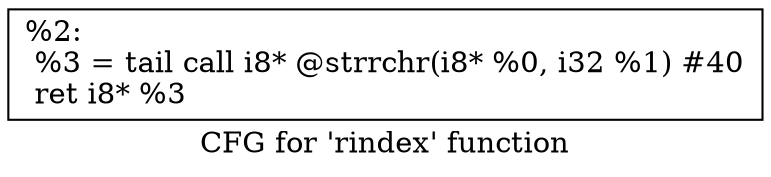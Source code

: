 digraph "CFG for 'rindex' function" {
	label="CFG for 'rindex' function";

	Node0x1c1c630 [shape=record,label="{%2:\l  %3 = tail call i8* @strrchr(i8* %0, i32 %1) #40\l  ret i8* %3\l}"];
}
